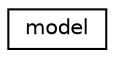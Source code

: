 digraph "Graphical Class Hierarchy"
{
  edge [fontname="Helvetica",fontsize="10",labelfontname="Helvetica",labelfontsize="10"];
  node [fontname="Helvetica",fontsize="10",shape=record];
  rankdir="LR";
  Node1 [label="model",height=0.2,width=0.4,color="black", fillcolor="white", style="filled",URL="$structmodel.html"];
}
